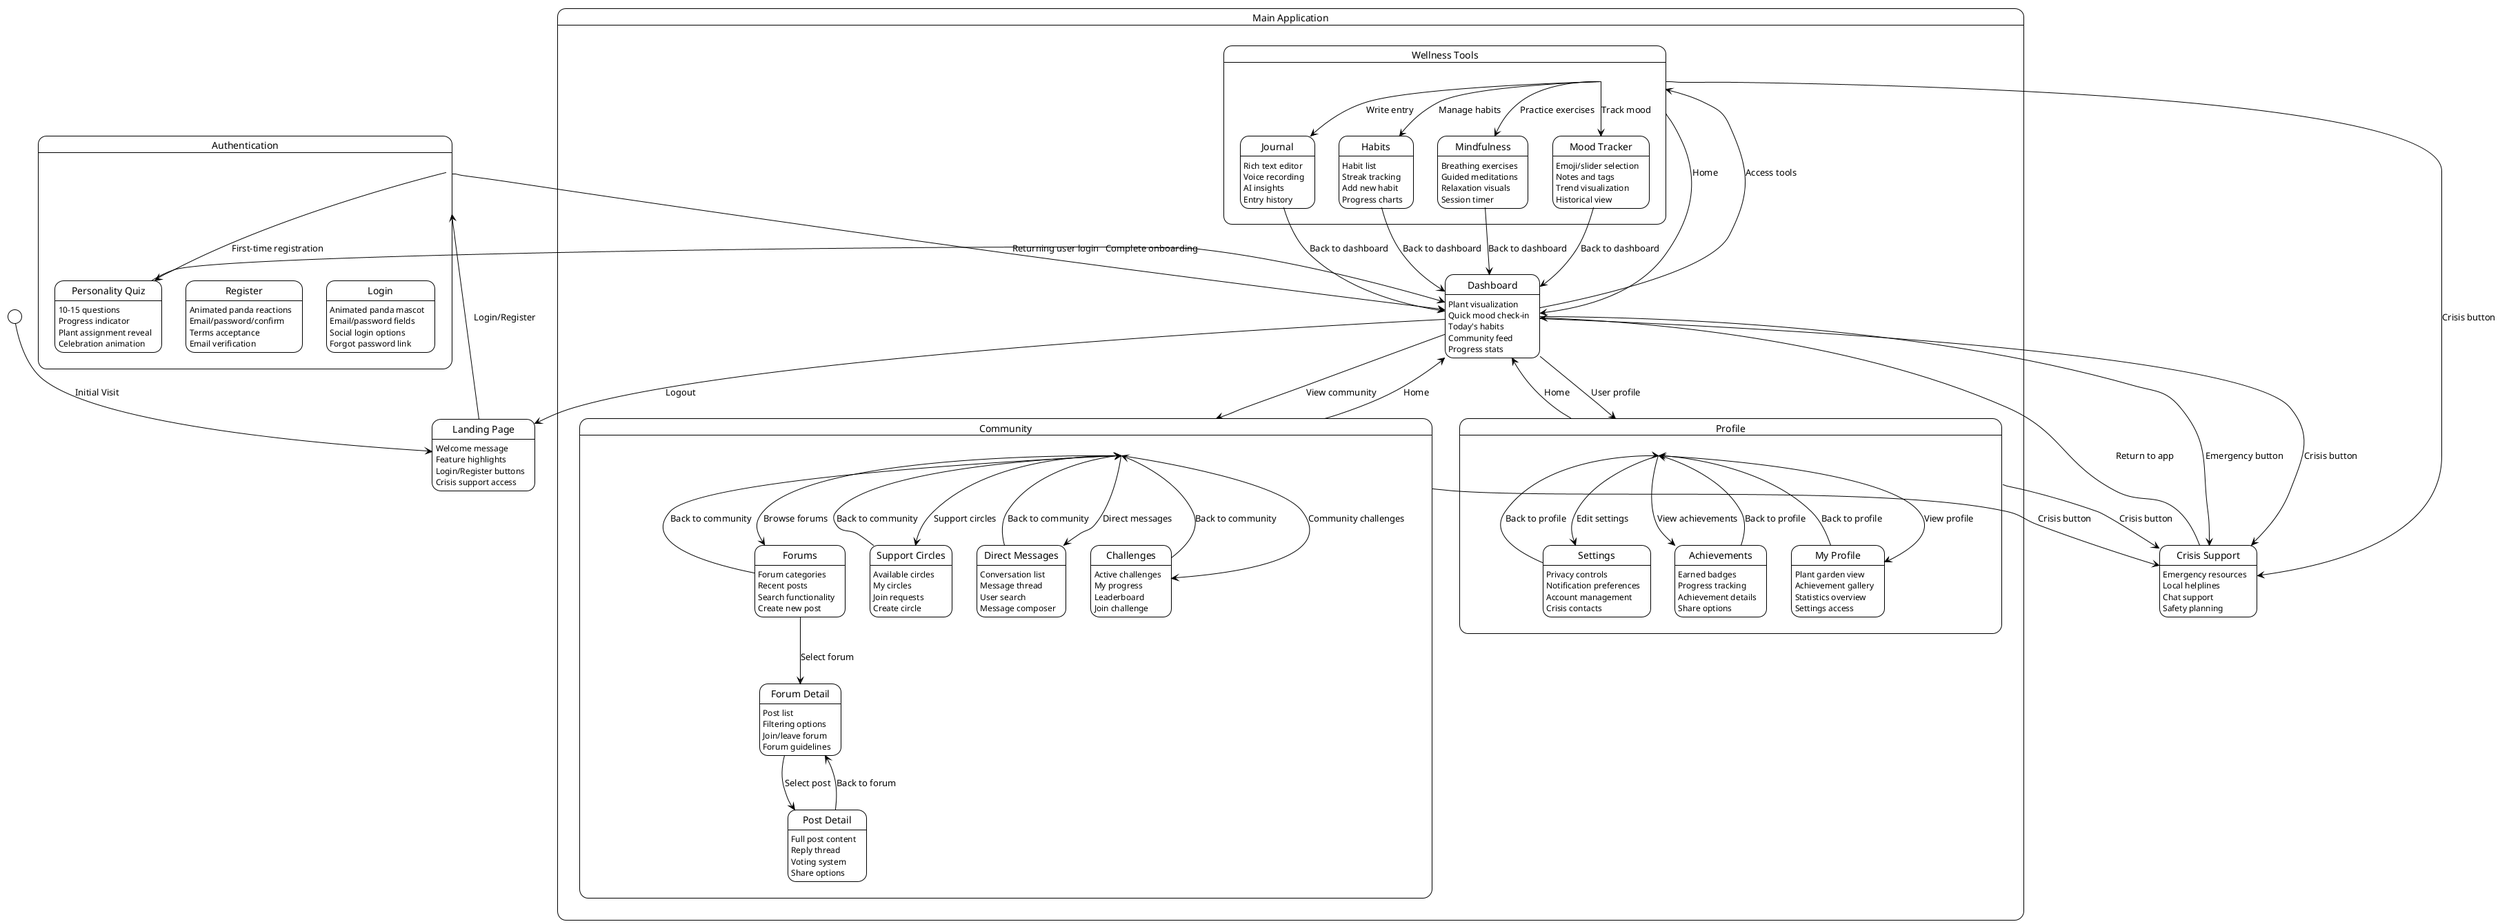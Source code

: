 @startuml
!theme plain

[*] --> Landing : Initial Visit

state "Landing Page" as Landing {
    Landing : Welcome message
    Landing : Feature highlights
    Landing : Login/Register buttons
    Landing : Crisis support access
}

state "Authentication" as Auth {
    state "Login" as Login {
        Login : Animated panda mascot
        Login : Email/password fields
        Login : Social login options
        Login : Forgot password link
    }
    
    state "Register" as Register {
        Register : Animated panda reactions
        Register : Email/password/confirm
        Register : Terms acceptance
        Register : Email verification
    }
    
    state "Personality Quiz" as Quiz {
        Quiz : 10-15 questions
        Quiz : Progress indicator
        Quiz : Plant assignment reveal
        Quiz : Celebration animation
    }
}

state "Main Application" as App {
    state "Dashboard" as Dashboard {
        Dashboard : Plant visualization
        Dashboard : Quick mood check-in
        Dashboard : Today's habits
        Dashboard : Community feed
        Dashboard : Progress stats
    }
    
    state "Wellness Tools" as Wellness {
        state "Mood Tracker" as Mood {
            Mood : Emoji/slider selection
            Mood : Notes and tags
            Mood : Trend visualization
            Mood : Historical view
        }
        
        state "Journal" as Journal {
            Journal : Rich text editor
            Journal : Voice recording
            Journal : AI insights
            Journal : Entry history
        }
        
        state "Habits" as Habits {
            Habits : Habit list
            Habits : Streak tracking
            Habits : Add new habit
            Habits : Progress charts
        }
        
        state "Mindfulness" as Mindfulness {
            Mindfulness : Breathing exercises
            Mindfulness : Guided meditations
            Mindfulness : Relaxation visuals
            Mindfulness : Session timer
        }
    }
    
    state "Community" as Community {
        state "Forums" as Forums {
            Forums : Forum categories
            Forums : Recent posts
            Forums : Search functionality
            Forums : Create new post
        }
        
        state "Forum Detail" as ForumDetail {
            ForumDetail : Post list
            ForumDetail : Filtering options
            ForumDetail : Join/leave forum
            ForumDetail : Forum guidelines
        }
        
        state "Post Detail" as PostDetail {
            PostDetail : Full post content
            PostDetail : Reply thread
            PostDetail : Voting system
            PostDetail : Share options
        }
        
        state "Support Circles" as Circles {
            Circles : Available circles
            Circles : My circles
            Circles : Join requests
            Circles : Create circle
        }
        
        state "Direct Messages" as DM {
            DM : Conversation list
            DM : Message thread
            DM : User search
            DM : Message composer
        }
        
        state "Challenges" as Challenges {
            Challenges : Active challenges
            Challenges : My progress
            Challenges : Leaderboard
            Challenges : Join challenge
        }
    }
    
    state "Profile" as Profile {
        state "My Profile" as MyProfile {
            MyProfile : Plant garden view
            MyProfile : Achievement gallery
            MyProfile : Statistics overview
            MyProfile : Settings access
        }
        
        state "Settings" as Settings {
            Settings : Privacy controls
            Settings : Notification preferences
            Settings : Account management
            Settings : Crisis contacts
        }
        
        state "Achievements" as Achievements {
            Achievements : Earned badges
            Achievements : Progress tracking
            Achievements : Achievement details
            Achievements : Share options
        }
    }
}

state "Crisis Support" as Crisis {
    Crisis : Emergency resources
    Crisis : Local helplines
    Crisis : Chat support
    Crisis : Safety planning
}

' Navigation flows
Landing --> Auth : Login/Register
Auth --> Quiz : First-time registration
Quiz --> Dashboard : Complete onboarding
Auth --> Dashboard : Returning user login

Dashboard --> Wellness : Access tools
Dashboard --> Community : View community
Dashboard --> Profile : User profile
Dashboard --> Crisis : Emergency button

' Wellness tool navigation
Wellness --> Mood : Track mood
Wellness --> Journal : Write entry
Wellness --> Habits : Manage habits
Wellness --> Mindfulness : Practice exercises
Mood --> Dashboard : Back to dashboard
Journal --> Dashboard : Back to dashboard
Habits --> Dashboard : Back to dashboard
Mindfulness --> Dashboard : Back to dashboard

' Community navigation
Community --> Forums : Browse forums
Community --> Circles : Support circles
Community --> DM : Direct messages
Community --> Challenges : Community challenges
Forums --> ForumDetail : Select forum
ForumDetail --> PostDetail : Select post
PostDetail --> ForumDetail : Back to forum
Forums --> Community : Back to community
Circles --> Community : Back to community
DM --> Community : Back to community
Challenges --> Community : Back to community

' Profile navigation
Profile --> MyProfile : View profile
Profile --> Settings : Edit settings
Profile --> Achievements : View achievements
MyProfile --> Profile : Back to profile
Settings --> Profile : Back to profile
Achievements --> Profile : Back to profile

' Global navigation
Dashboard --> Landing : Logout
Community --> Dashboard : Home
Wellness --> Dashboard : Home
Profile --> Dashboard : Home

' Crisis support (accessible from anywhere)
Dashboard --> Crisis : Crisis button
Community --> Crisis : Crisis button
Wellness --> Crisis : Crisis button
Profile --> Crisis : Crisis button
Crisis --> Dashboard : Return to app

@enduml
